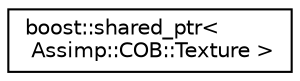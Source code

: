 digraph "Graphical Class Hierarchy"
{
  edge [fontname="Helvetica",fontsize="10",labelfontname="Helvetica",labelfontsize="10"];
  node [fontname="Helvetica",fontsize="10",shape=record];
  rankdir="LR";
  Node1 [label="boost::shared_ptr\<\l Assimp::COB::Texture \>",height=0.2,width=0.4,color="black", fillcolor="white", style="filled",URL="$classboost_1_1shared__ptr.html"];
}
